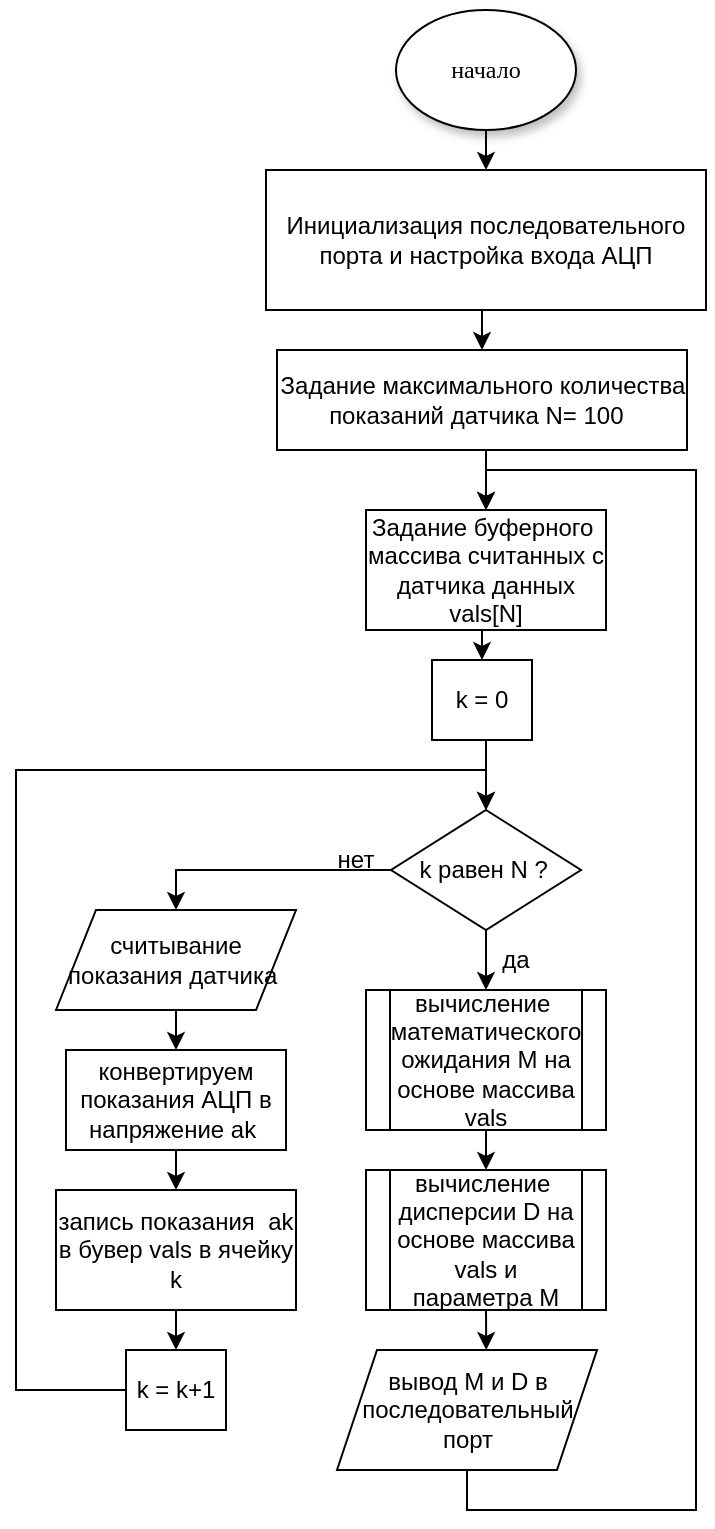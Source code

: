 <mxfile version="20.5.3" type="device"><diagram name="Page-1" id="42789a77-a242-8287-6e28-9cd8cfd52e62"><mxGraphModel dx="950" dy="502" grid="1" gridSize="10" guides="1" tooltips="1" connect="1" arrows="1" fold="1" page="1" pageScale="1" pageWidth="1100" pageHeight="850" background="none" math="0" shadow="0"><root><mxCell id="0"/><mxCell id="1" parent="0"/><mxCell id="pj_unO7Wq3rc_w21TWkL-2" style="edgeStyle=orthogonalEdgeStyle;rounded=0;orthogonalLoop=1;jettySize=auto;html=1;exitX=0.5;exitY=1;exitDx=0;exitDy=0;entryX=0.5;entryY=0;entryDx=0;entryDy=0;" edge="1" parent="1" source="1ea317790d2ca983-1" target="pj_unO7Wq3rc_w21TWkL-1"><mxGeometry relative="1" as="geometry"/></mxCell><mxCell id="1ea317790d2ca983-1" value="начало" style="ellipse;whiteSpace=wrap;html=1;rounded=0;shadow=1;comic=0;labelBackgroundColor=none;strokeWidth=1;fontFamily=Verdana;fontSize=12;align=center;" parent="1" vertex="1"><mxGeometry x="450" y="80" width="90" height="60" as="geometry"/></mxCell><mxCell id="pj_unO7Wq3rc_w21TWkL-4" style="edgeStyle=orthogonalEdgeStyle;rounded=0;orthogonalLoop=1;jettySize=auto;html=1;exitX=0.5;exitY=1;exitDx=0;exitDy=0;entryX=0.5;entryY=0;entryDx=0;entryDy=0;" edge="1" parent="1" source="pj_unO7Wq3rc_w21TWkL-1" target="pj_unO7Wq3rc_w21TWkL-3"><mxGeometry relative="1" as="geometry"/></mxCell><mxCell id="pj_unO7Wq3rc_w21TWkL-1" value="Инициализация последовательного порта и настройка входа АЦП" style="rounded=0;whiteSpace=wrap;html=1;" vertex="1" parent="1"><mxGeometry x="385" y="160" width="220" height="70" as="geometry"/></mxCell><mxCell id="pj_unO7Wq3rc_w21TWkL-9" style="edgeStyle=orthogonalEdgeStyle;rounded=0;orthogonalLoop=1;jettySize=auto;html=1;exitX=0.5;exitY=1;exitDx=0;exitDy=0;entryX=0.5;entryY=0;entryDx=0;entryDy=0;" edge="1" parent="1" source="pj_unO7Wq3rc_w21TWkL-3" target="pj_unO7Wq3rc_w21TWkL-5"><mxGeometry relative="1" as="geometry"/></mxCell><mxCell id="pj_unO7Wq3rc_w21TWkL-3" value="Задание максимального количества показаний датчика N&lt;span style=&quot;background-color: initial;&quot;&gt;= 100&amp;nbsp;&amp;nbsp;&lt;/span&gt;" style="rounded=0;whiteSpace=wrap;html=1;" vertex="1" parent="1"><mxGeometry x="390.5" y="250" width="205" height="50" as="geometry"/></mxCell><mxCell id="pj_unO7Wq3rc_w21TWkL-10" style="edgeStyle=orthogonalEdgeStyle;rounded=0;orthogonalLoop=1;jettySize=auto;html=1;exitX=0.5;exitY=1;exitDx=0;exitDy=0;entryX=0.5;entryY=0;entryDx=0;entryDy=0;" edge="1" parent="1" source="pj_unO7Wq3rc_w21TWkL-5" target="pj_unO7Wq3rc_w21TWkL-8"><mxGeometry relative="1" as="geometry"/></mxCell><mxCell id="pj_unO7Wq3rc_w21TWkL-5" value="Задание буферного&amp;nbsp; массива считанных с датчика данных vals[N]" style="rounded=0;whiteSpace=wrap;html=1;" vertex="1" parent="1"><mxGeometry x="435" y="330" width="120" height="60" as="geometry"/></mxCell><mxCell id="pj_unO7Wq3rc_w21TWkL-28" style="edgeStyle=orthogonalEdgeStyle;rounded=0;orthogonalLoop=1;jettySize=auto;html=1;exitX=0;exitY=0.5;exitDx=0;exitDy=0;entryX=0.5;entryY=0;entryDx=0;entryDy=0;" edge="1" parent="1" source="pj_unO7Wq3rc_w21TWkL-6" target="pj_unO7Wq3rc_w21TWkL-13"><mxGeometry relative="1" as="geometry"/></mxCell><mxCell id="pj_unO7Wq3rc_w21TWkL-32" style="edgeStyle=orthogonalEdgeStyle;rounded=0;orthogonalLoop=1;jettySize=auto;html=1;exitX=0.5;exitY=1;exitDx=0;exitDy=0;entryX=0.5;entryY=0;entryDx=0;entryDy=0;" edge="1" parent="1" source="pj_unO7Wq3rc_w21TWkL-6" target="pj_unO7Wq3rc_w21TWkL-30"><mxGeometry relative="1" as="geometry"/></mxCell><mxCell id="pj_unO7Wq3rc_w21TWkL-6" value="k равен N ?&amp;nbsp;" style="rhombus;whiteSpace=wrap;html=1;" vertex="1" parent="1"><mxGeometry x="447.5" y="480" width="95" height="60" as="geometry"/></mxCell><mxCell id="pj_unO7Wq3rc_w21TWkL-11" style="edgeStyle=orthogonalEdgeStyle;rounded=0;orthogonalLoop=1;jettySize=auto;html=1;exitX=0.5;exitY=1;exitDx=0;exitDy=0;entryX=0.5;entryY=0;entryDx=0;entryDy=0;" edge="1" parent="1" source="pj_unO7Wq3rc_w21TWkL-8" target="pj_unO7Wq3rc_w21TWkL-6"><mxGeometry relative="1" as="geometry"/></mxCell><mxCell id="pj_unO7Wq3rc_w21TWkL-8" value="k = 0" style="rounded=0;whiteSpace=wrap;html=1;" vertex="1" parent="1"><mxGeometry x="468" y="405" width="50" height="40" as="geometry"/></mxCell><mxCell id="pj_unO7Wq3rc_w21TWkL-17" style="edgeStyle=orthogonalEdgeStyle;rounded=0;orthogonalLoop=1;jettySize=auto;html=1;exitX=0.5;exitY=1;exitDx=0;exitDy=0;entryX=0.5;entryY=0;entryDx=0;entryDy=0;" edge="1" parent="1" source="pj_unO7Wq3rc_w21TWkL-12" target="pj_unO7Wq3rc_w21TWkL-14"><mxGeometry relative="1" as="geometry"/></mxCell><mxCell id="pj_unO7Wq3rc_w21TWkL-12" value="запись показания&amp;nbsp; ak в бувер vals в ячейку k" style="rounded=0;whiteSpace=wrap;html=1;" vertex="1" parent="1"><mxGeometry x="280" y="670" width="120" height="60" as="geometry"/></mxCell><mxCell id="pj_unO7Wq3rc_w21TWkL-37" style="edgeStyle=orthogonalEdgeStyle;rounded=0;orthogonalLoop=1;jettySize=auto;html=1;exitX=0.5;exitY=1;exitDx=0;exitDy=0;entryX=0.5;entryY=0;entryDx=0;entryDy=0;" edge="1" parent="1" source="pj_unO7Wq3rc_w21TWkL-13" target="pj_unO7Wq3rc_w21TWkL-35"><mxGeometry relative="1" as="geometry"/></mxCell><mxCell id="pj_unO7Wq3rc_w21TWkL-13" value="считывание показания датчика&amp;nbsp;" style="shape=parallelogram;perimeter=parallelogramPerimeter;whiteSpace=wrap;html=1;fixedSize=1;" vertex="1" parent="1"><mxGeometry x="280" y="530" width="120" height="50" as="geometry"/></mxCell><mxCell id="pj_unO7Wq3rc_w21TWkL-34" style="edgeStyle=orthogonalEdgeStyle;rounded=0;orthogonalLoop=1;jettySize=auto;html=1;exitX=0;exitY=0.5;exitDx=0;exitDy=0;entryX=0.5;entryY=0;entryDx=0;entryDy=0;" edge="1" parent="1" source="pj_unO7Wq3rc_w21TWkL-14" target="pj_unO7Wq3rc_w21TWkL-6"><mxGeometry relative="1" as="geometry"><Array as="points"><mxPoint x="315" y="750"/><mxPoint x="330" y="750"/><mxPoint x="330" y="770"/><mxPoint x="260" y="770"/><mxPoint x="260" y="460"/><mxPoint x="495" y="460"/></Array></mxGeometry></mxCell><mxCell id="pj_unO7Wq3rc_w21TWkL-14" value="k = k+1" style="rounded=0;whiteSpace=wrap;html=1;" vertex="1" parent="1"><mxGeometry x="315" y="750" width="50" height="40" as="geometry"/></mxCell><mxCell id="pj_unO7Wq3rc_w21TWkL-19" value="нет" style="text;html=1;strokeColor=none;fillColor=none;align=center;verticalAlign=middle;whiteSpace=wrap;rounded=0;" vertex="1" parent="1"><mxGeometry x="400" y="490" width="60" height="30" as="geometry"/></mxCell><mxCell id="pj_unO7Wq3rc_w21TWkL-27" style="edgeStyle=orthogonalEdgeStyle;rounded=0;orthogonalLoop=1;jettySize=auto;html=1;exitX=0.5;exitY=1;exitDx=0;exitDy=0;entryX=0.5;entryY=0;entryDx=0;entryDy=0;" edge="1" parent="1" source="pj_unO7Wq3rc_w21TWkL-25" target="pj_unO7Wq3rc_w21TWkL-5"><mxGeometry relative="1" as="geometry"><Array as="points"><mxPoint x="486" y="830"/><mxPoint x="600" y="830"/><mxPoint x="600" y="310"/><mxPoint x="495" y="310"/></Array></mxGeometry></mxCell><mxCell id="pj_unO7Wq3rc_w21TWkL-25" value="вывод M и D в последовательный порт" style="shape=parallelogram;perimeter=parallelogramPerimeter;whiteSpace=wrap;html=1;fixedSize=1;" vertex="1" parent="1"><mxGeometry x="420.5" y="750" width="130" height="60" as="geometry"/></mxCell><mxCell id="pj_unO7Wq3rc_w21TWkL-39" style="edgeStyle=orthogonalEdgeStyle;rounded=0;orthogonalLoop=1;jettySize=auto;html=1;exitX=0.5;exitY=1;exitDx=0;exitDy=0;entryX=0.5;entryY=0;entryDx=0;entryDy=0;" edge="1" parent="1" source="pj_unO7Wq3rc_w21TWkL-30" target="pj_unO7Wq3rc_w21TWkL-31"><mxGeometry relative="1" as="geometry"/></mxCell><mxCell id="pj_unO7Wq3rc_w21TWkL-30" value="вычисление&amp;nbsp; математического ожидания M на основе массива vals" style="shape=process;whiteSpace=wrap;html=1;backgroundOutline=1;" vertex="1" parent="1"><mxGeometry x="435" y="570" width="120" height="70" as="geometry"/></mxCell><mxCell id="pj_unO7Wq3rc_w21TWkL-40" style="edgeStyle=orthogonalEdgeStyle;rounded=0;orthogonalLoop=1;jettySize=auto;html=1;exitX=0.5;exitY=1;exitDx=0;exitDy=0;entryX=0.574;entryY=0;entryDx=0;entryDy=0;entryPerimeter=0;" edge="1" parent="1" source="pj_unO7Wq3rc_w21TWkL-31" target="pj_unO7Wq3rc_w21TWkL-25"><mxGeometry relative="1" as="geometry"/></mxCell><mxCell id="pj_unO7Wq3rc_w21TWkL-31" value="вычисление&amp;nbsp; дисперсии D на основе массива vals и параметра М" style="shape=process;whiteSpace=wrap;html=1;backgroundOutline=1;" vertex="1" parent="1"><mxGeometry x="435" y="660" width="120" height="70" as="geometry"/></mxCell><mxCell id="pj_unO7Wq3rc_w21TWkL-33" value="да" style="text;html=1;strokeColor=none;fillColor=none;align=center;verticalAlign=middle;whiteSpace=wrap;rounded=0;" vertex="1" parent="1"><mxGeometry x="480" y="540" width="60" height="30" as="geometry"/></mxCell><mxCell id="pj_unO7Wq3rc_w21TWkL-38" style="edgeStyle=orthogonalEdgeStyle;rounded=0;orthogonalLoop=1;jettySize=auto;html=1;exitX=0.5;exitY=1;exitDx=0;exitDy=0;entryX=0.5;entryY=0;entryDx=0;entryDy=0;" edge="1" parent="1" source="pj_unO7Wq3rc_w21TWkL-35" target="pj_unO7Wq3rc_w21TWkL-12"><mxGeometry relative="1" as="geometry"/></mxCell><mxCell id="pj_unO7Wq3rc_w21TWkL-35" value="конвертируем показания АЦП в напряжение ak&amp;nbsp;" style="rounded=0;whiteSpace=wrap;html=1;" vertex="1" parent="1"><mxGeometry x="285" y="600" width="110" height="50" as="geometry"/></mxCell></root></mxGraphModel></diagram></mxfile>